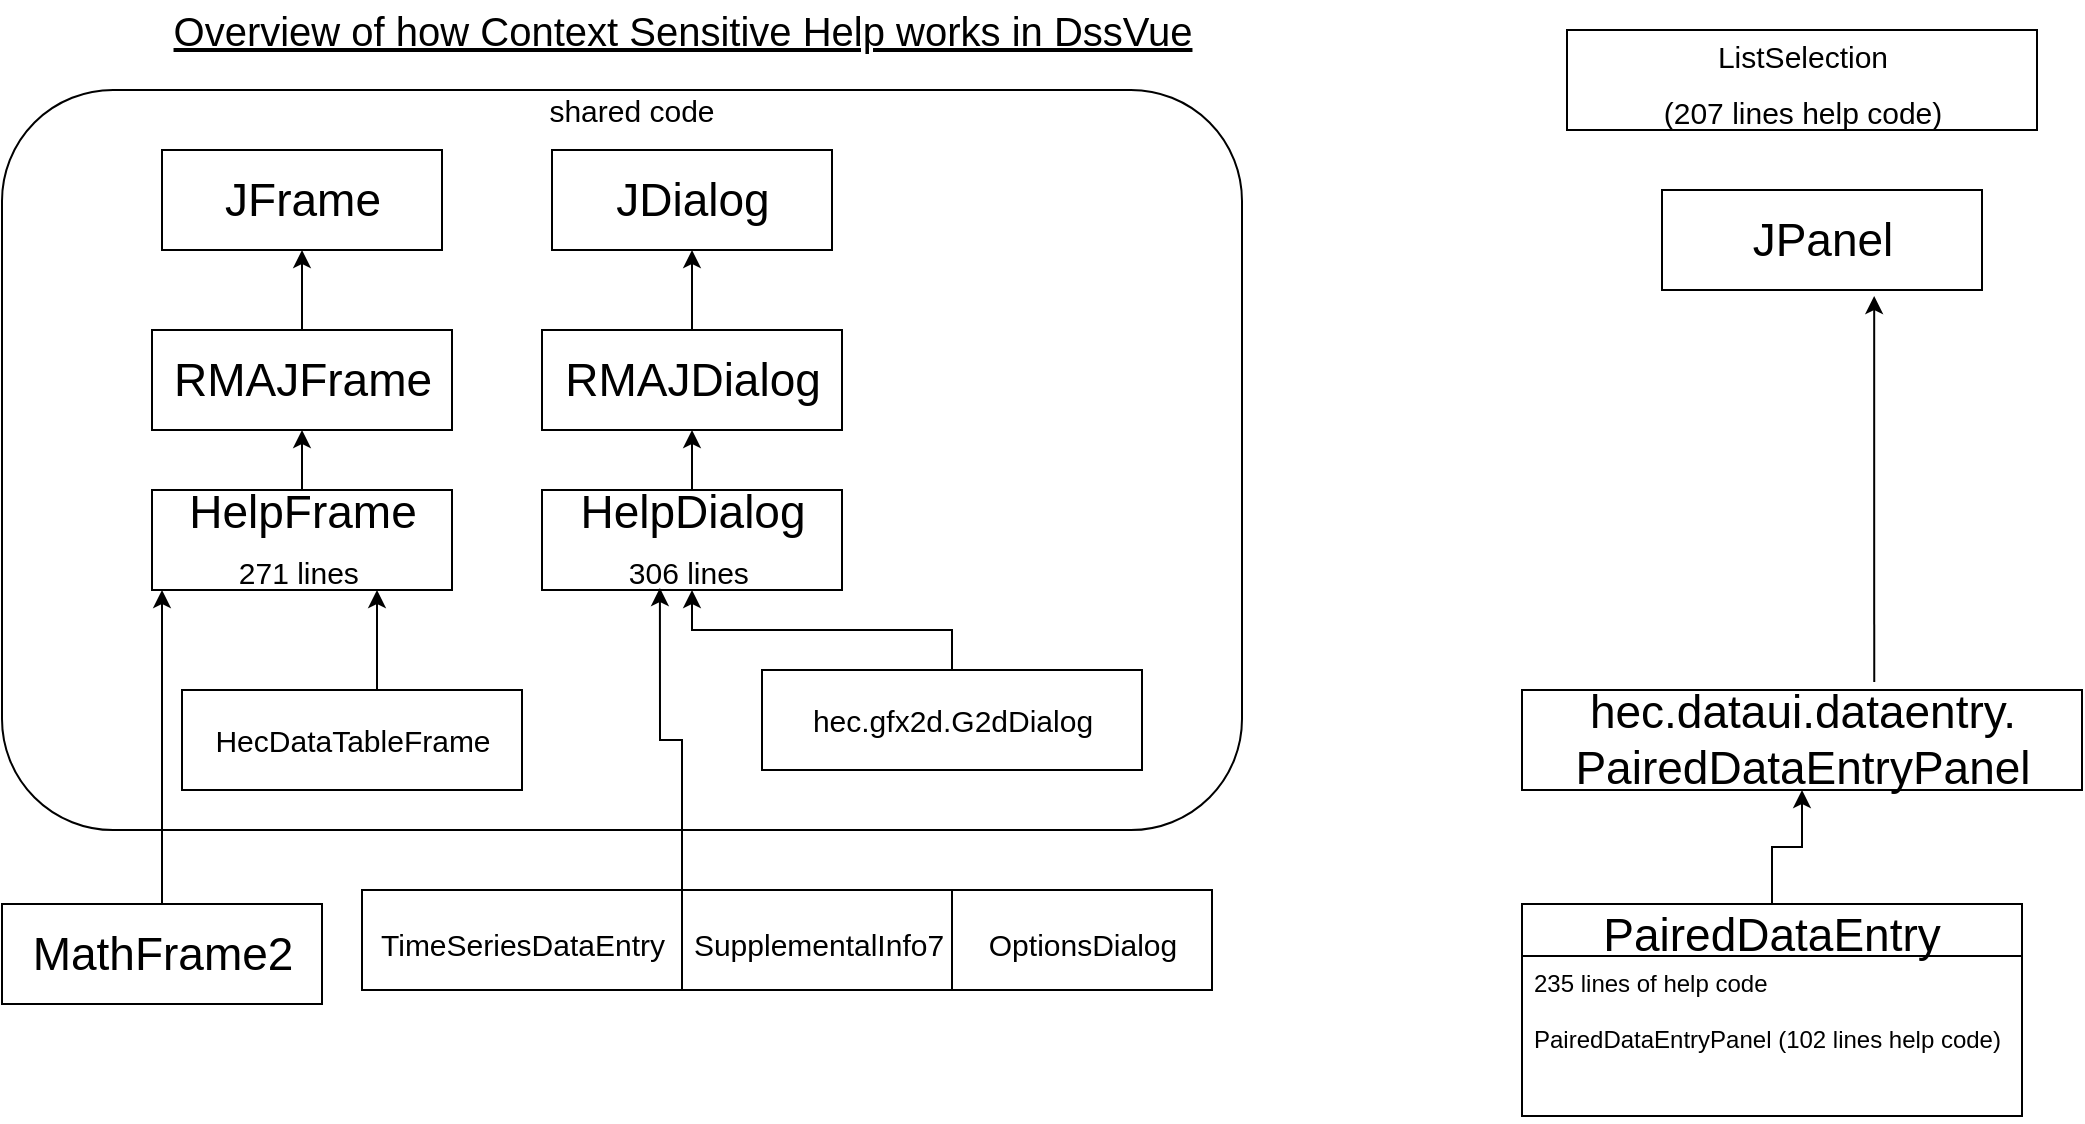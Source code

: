 <mxfile version="13.6.6" type="github">
  <diagram id="cr0koPRzsPeDM41Vawg9" name="Page-1">
    <mxGraphModel dx="1422" dy="762" grid="1" gridSize="10" guides="1" tooltips="1" connect="1" arrows="1" fold="1" page="1" pageScale="1" pageWidth="1100" pageHeight="850" math="0" shadow="0">
      <root>
        <mxCell id="0" />
        <mxCell id="1" parent="0" />
        <mxCell id="P356NVhjHGYX4Vpgescm-59" value="" style="rounded=1;whiteSpace=wrap;html=1;fontSize=15;" vertex="1" parent="1">
          <mxGeometry x="30" y="60" width="620" height="370" as="geometry" />
        </mxCell>
        <mxCell id="P356NVhjHGYX4Vpgescm-9" value="JFrame" style="html=1;fontSize=23;" vertex="1" parent="1">
          <mxGeometry x="110" y="90" width="140" height="50" as="geometry" />
        </mxCell>
        <mxCell id="P356NVhjHGYX4Vpgescm-11" value="" style="edgeStyle=orthogonalEdgeStyle;rounded=0;orthogonalLoop=1;jettySize=auto;html=1;fontSize=23;" edge="1" parent="1" source="P356NVhjHGYX4Vpgescm-10" target="P356NVhjHGYX4Vpgescm-9">
          <mxGeometry relative="1" as="geometry" />
        </mxCell>
        <mxCell id="P356NVhjHGYX4Vpgescm-10" value="RMAJFrame" style="html=1;fontSize=23;" vertex="1" parent="1">
          <mxGeometry x="105" y="180" width="150" height="50" as="geometry" />
        </mxCell>
        <mxCell id="P356NVhjHGYX4Vpgescm-14" value="" style="edgeStyle=orthogonalEdgeStyle;rounded=0;orthogonalLoop=1;jettySize=auto;html=1;fontSize=23;" edge="1" parent="1" source="P356NVhjHGYX4Vpgescm-12" target="P356NVhjHGYX4Vpgescm-10">
          <mxGeometry relative="1" as="geometry" />
        </mxCell>
        <mxCell id="P356NVhjHGYX4Vpgescm-12" value="HelpFrame&lt;br&gt;&lt;font style=&quot;font-size: 15px&quot;&gt;271 lines&amp;nbsp;&lt;/font&gt;" style="html=1;fontSize=23;" vertex="1" parent="1">
          <mxGeometry x="105" y="260" width="150" height="50" as="geometry" />
        </mxCell>
        <mxCell id="P356NVhjHGYX4Vpgescm-15" value="" style="edgeStyle=orthogonalEdgeStyle;rounded=0;orthogonalLoop=1;jettySize=auto;html=1;fontSize=23;" edge="1" parent="1" source="P356NVhjHGYX4Vpgescm-13" target="P356NVhjHGYX4Vpgescm-12">
          <mxGeometry relative="1" as="geometry">
            <Array as="points">
              <mxPoint x="110" y="350" />
              <mxPoint x="110" y="350" />
            </Array>
          </mxGeometry>
        </mxCell>
        <mxCell id="P356NVhjHGYX4Vpgescm-13" value="MathFrame2" style="html=1;fontSize=23;" vertex="1" parent="1">
          <mxGeometry x="30" y="467" width="160" height="50" as="geometry" />
        </mxCell>
        <mxCell id="P356NVhjHGYX4Vpgescm-27" value="JPanel" style="html=1;fontSize=23;" vertex="1" parent="1">
          <mxGeometry x="860" y="110" width="160" height="50" as="geometry" />
        </mxCell>
        <mxCell id="P356NVhjHGYX4Vpgescm-29" style="edgeStyle=orthogonalEdgeStyle;rounded=0;orthogonalLoop=1;jettySize=auto;html=1;entryX=0.663;entryY=1.06;entryDx=0;entryDy=0;entryPerimeter=0;fontSize=23;exitX=0.629;exitY=-0.08;exitDx=0;exitDy=0;exitPerimeter=0;" edge="1" parent="1" source="P356NVhjHGYX4Vpgescm-35" target="P356NVhjHGYX4Vpgescm-27">
          <mxGeometry relative="1" as="geometry">
            <mxPoint x="966" y="350" as="sourcePoint" />
          </mxGeometry>
        </mxCell>
        <mxCell id="P356NVhjHGYX4Vpgescm-38" value="" style="edgeStyle=orthogonalEdgeStyle;rounded=0;orthogonalLoop=1;jettySize=auto;html=1;fontSize=23;" edge="1" parent="1" source="P356NVhjHGYX4Vpgescm-18" target="P356NVhjHGYX4Vpgescm-35">
          <mxGeometry relative="1" as="geometry" />
        </mxCell>
        <mxCell id="P356NVhjHGYX4Vpgescm-32" value="" style="edgeStyle=orthogonalEdgeStyle;rounded=0;orthogonalLoop=1;jettySize=auto;html=1;fontSize=23;" edge="1" parent="1" source="P356NVhjHGYX4Vpgescm-30" target="P356NVhjHGYX4Vpgescm-31">
          <mxGeometry relative="1" as="geometry" />
        </mxCell>
        <mxCell id="P356NVhjHGYX4Vpgescm-30" value="HelpDialog&lt;br&gt;&lt;font style=&quot;font-size: 15px&quot;&gt;306 lines&amp;nbsp;&lt;/font&gt;" style="html=1;fontSize=23;" vertex="1" parent="1">
          <mxGeometry x="300" y="260" width="150" height="50" as="geometry" />
        </mxCell>
        <mxCell id="P356NVhjHGYX4Vpgescm-34" value="" style="edgeStyle=orthogonalEdgeStyle;rounded=0;orthogonalLoop=1;jettySize=auto;html=1;fontSize=23;" edge="1" parent="1" source="P356NVhjHGYX4Vpgescm-31" target="P356NVhjHGYX4Vpgescm-33">
          <mxGeometry relative="1" as="geometry" />
        </mxCell>
        <mxCell id="P356NVhjHGYX4Vpgescm-31" value="RMAJDialog" style="html=1;fontSize=23;" vertex="1" parent="1">
          <mxGeometry x="300" y="180" width="150" height="50" as="geometry" />
        </mxCell>
        <mxCell id="P356NVhjHGYX4Vpgescm-33" value="JDialog" style="html=1;fontSize=23;" vertex="1" parent="1">
          <mxGeometry x="305" y="90" width="140" height="50" as="geometry" />
        </mxCell>
        <mxCell id="P356NVhjHGYX4Vpgescm-35" value="hec.dataui.dataentry.&lt;br style=&quot;padding: 0px ; margin: 0px&quot;&gt;PairedDataEntryPanel" style="html=1;fontSize=23;" vertex="1" parent="1">
          <mxGeometry x="790" y="360" width="280" height="50" as="geometry" />
        </mxCell>
        <mxCell id="P356NVhjHGYX4Vpgescm-39" value="&lt;font style=&quot;font-size: 15px&quot;&gt;TimeSeriesDataEntry&lt;/font&gt;" style="html=1;fontSize=23;" vertex="1" parent="1">
          <mxGeometry x="210" y="460" width="160" height="50" as="geometry" />
        </mxCell>
        <mxCell id="P356NVhjHGYX4Vpgescm-18" value="PairedDataEntry" style="swimlane;fontStyle=0;childLayout=stackLayout;horizontal=1;startSize=26;fillColor=none;horizontalStack=0;resizeParent=1;resizeParentMax=0;resizeLast=0;collapsible=1;marginBottom=0;fontSize=23;" vertex="1" parent="1">
          <mxGeometry x="790" y="467" width="250" height="106" as="geometry" />
        </mxCell>
        <mxCell id="P356NVhjHGYX4Vpgescm-20" value="235 lines of help code&#xa;&#xa;PairedDataEntryPanel (102 lines help code)" style="text;strokeColor=none;fillColor=none;align=left;verticalAlign=top;spacingLeft=4;spacingRight=4;overflow=hidden;rotatable=0;points=[[0,0.5],[1,0.5]];portConstraint=eastwest;" vertex="1" parent="P356NVhjHGYX4Vpgescm-18">
          <mxGeometry y="26" width="250" height="80" as="geometry" />
        </mxCell>
        <mxCell id="P356NVhjHGYX4Vpgescm-71" style="edgeStyle=orthogonalEdgeStyle;rounded=0;orthogonalLoop=1;jettySize=auto;html=1;entryX=0.393;entryY=0.98;entryDx=0;entryDy=0;entryPerimeter=0;fontSize=20;" edge="1" parent="1" source="P356NVhjHGYX4Vpgescm-41" target="P356NVhjHGYX4Vpgescm-30">
          <mxGeometry relative="1" as="geometry">
            <Array as="points">
              <mxPoint x="370" y="385" />
              <mxPoint x="359" y="385" />
            </Array>
          </mxGeometry>
        </mxCell>
        <mxCell id="P356NVhjHGYX4Vpgescm-41" value="&lt;font style=&quot;font-size: 15px&quot;&gt;SupplementalInfo7&lt;/font&gt;" style="html=1;fontSize=23;" vertex="1" parent="1">
          <mxGeometry x="370" y="460" width="135" height="50" as="geometry" />
        </mxCell>
        <mxCell id="P356NVhjHGYX4Vpgescm-43" value="&lt;font style=&quot;font-size: 15px&quot;&gt;OptionsDialog&lt;/font&gt;" style="html=1;fontSize=23;" vertex="1" parent="1">
          <mxGeometry x="505" y="460" width="130" height="50" as="geometry" />
        </mxCell>
        <mxCell id="P356NVhjHGYX4Vpgescm-46" value="&lt;font style=&quot;font-size: 15px&quot;&gt;ListSelection&lt;br&gt;(207 lines help code)&lt;/font&gt;" style="html=1;fontSize=23;" vertex="1" parent="1">
          <mxGeometry x="812.5" y="30" width="235" height="50" as="geometry" />
        </mxCell>
        <mxCell id="P356NVhjHGYX4Vpgescm-64" style="edgeStyle=orthogonalEdgeStyle;rounded=0;orthogonalLoop=1;jettySize=auto;html=1;fontSize=20;" edge="1" parent="1" source="P356NVhjHGYX4Vpgescm-49" target="P356NVhjHGYX4Vpgescm-30">
          <mxGeometry relative="1" as="geometry" />
        </mxCell>
        <mxCell id="P356NVhjHGYX4Vpgescm-49" value="&lt;span style=&quot;text-align: left&quot;&gt;hec.gfx2d.G2dDialog&lt;/span&gt;" style="html=1;fontSize=15;" vertex="1" parent="1">
          <mxGeometry x="410" y="350" width="190" height="50" as="geometry" />
        </mxCell>
        <mxCell id="P356NVhjHGYX4Vpgescm-54" style="edgeStyle=orthogonalEdgeStyle;rounded=0;orthogonalLoop=1;jettySize=auto;html=1;entryX=0.75;entryY=1;entryDx=0;entryDy=0;fontSize=15;" edge="1" parent="1" source="P356NVhjHGYX4Vpgescm-52" target="P356NVhjHGYX4Vpgescm-12">
          <mxGeometry relative="1" as="geometry">
            <Array as="points">
              <mxPoint x="218" y="375" />
            </Array>
          </mxGeometry>
        </mxCell>
        <mxCell id="P356NVhjHGYX4Vpgescm-52" value="HecDataTableFrame" style="html=1;fontSize=15;" vertex="1" parent="1">
          <mxGeometry x="120" y="360" width="170" height="50" as="geometry" />
        </mxCell>
        <mxCell id="P356NVhjHGYX4Vpgescm-60" value="shared code" style="text;html=1;strokeColor=none;fillColor=none;align=center;verticalAlign=middle;whiteSpace=wrap;rounded=0;fontSize=15;" vertex="1" parent="1">
          <mxGeometry x="280" y="60" width="130" height="20" as="geometry" />
        </mxCell>
        <mxCell id="P356NVhjHGYX4Vpgescm-62" value="Overview of how Context Sensitive Help works in DssVue" style="text;html=1;align=center;verticalAlign=middle;resizable=0;points=[];autosize=1;fontSize=20;fontStyle=4" vertex="1" parent="1">
          <mxGeometry x="110" y="15" width="520" height="30" as="geometry" />
        </mxCell>
      </root>
    </mxGraphModel>
  </diagram>
</mxfile>

